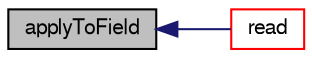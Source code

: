 digraph "applyToField"
{
  bgcolor="transparent";
  edge [fontname="FreeSans",fontsize="10",labelfontname="FreeSans",labelfontsize="10"];
  node [fontname="FreeSans",fontsize="10",shape=record];
  rankdir="LR";
  Node327 [label="applyToField",height=0.2,width=0.4,color="black", fillcolor="grey75", style="filled", fontcolor="black"];
  Node327 -> Node328 [dir="back",color="midnightblue",fontsize="10",style="solid",fontname="FreeSans"];
  Node328 [label="read",height=0.2,width=0.4,color="red",URL="$a21942.html#a5000fb6b71961a972685d699d4634d34",tooltip="Read controls from fvSolution dictionary. "];
}

